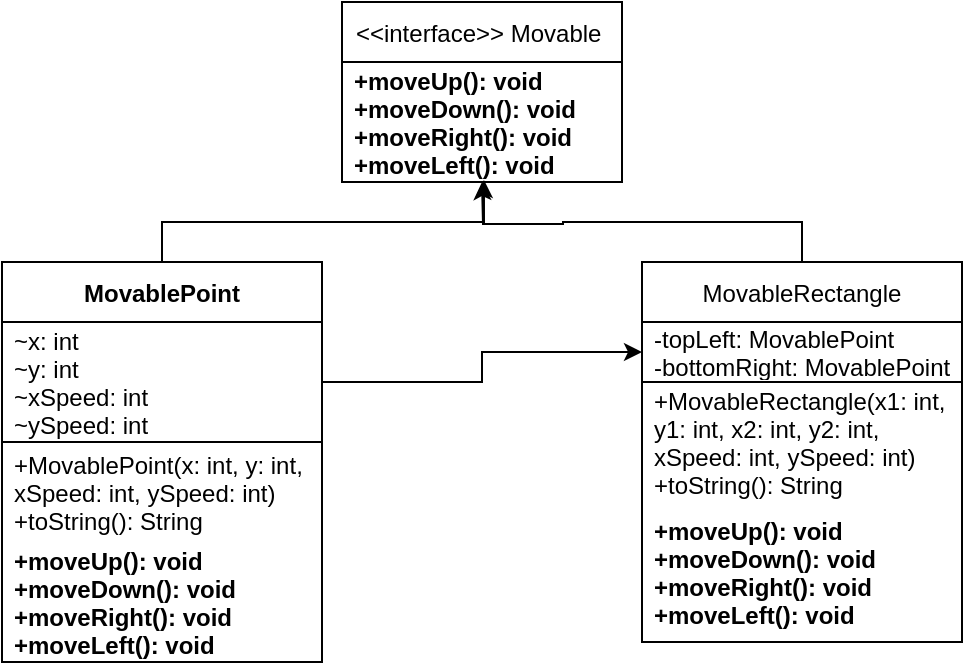 <mxfile version="20.4.1" type="github"><diagram id="xptNwdD5VYf8YLUjADB8" name="Страница 1"><mxGraphModel dx="625" dy="752" grid="1" gridSize="10" guides="1" tooltips="1" connect="1" arrows="1" fold="1" page="1" pageScale="1" pageWidth="827" pageHeight="1169" math="0" shadow="0"><root><mxCell id="0"/><mxCell id="1" parent="0"/><mxCell id="pQKYa_305ZdKGqiCjbgy-1" value="&lt;&lt;interface&gt;&gt; Movable " style="swimlane;fontStyle=0;childLayout=stackLayout;horizontal=1;startSize=30;horizontalStack=0;resizeParent=1;resizeParentMax=0;resizeLast=0;collapsible=1;marginBottom=0;" vertex="1" parent="1"><mxGeometry x="390" y="150" width="140" height="90" as="geometry"/></mxCell><mxCell id="pQKYa_305ZdKGqiCjbgy-2" value="+moveUp(): void&#10;+moveDown(): void&#10;+moveRight(): void&#10;+moveLeft(): void" style="text;strokeColor=none;fillColor=none;align=left;verticalAlign=middle;spacingLeft=4;spacingRight=4;overflow=hidden;points=[[0,0.5],[1,0.5]];portConstraint=eastwest;rotatable=0;fontStyle=1" vertex="1" parent="pQKYa_305ZdKGqiCjbgy-1"><mxGeometry y="30" width="140" height="60" as="geometry"/></mxCell><mxCell id="pQKYa_305ZdKGqiCjbgy-14" style="edgeStyle=orthogonalEdgeStyle;rounded=0;orthogonalLoop=1;jettySize=auto;html=1;entryX=0.507;entryY=0.983;entryDx=0;entryDy=0;entryPerimeter=0;" edge="1" parent="1" source="pQKYa_305ZdKGqiCjbgy-5" target="pQKYa_305ZdKGqiCjbgy-2"><mxGeometry relative="1" as="geometry"/></mxCell><mxCell id="pQKYa_305ZdKGqiCjbgy-5" value="MovablePoint" style="swimlane;fontStyle=1;childLayout=stackLayout;horizontal=1;startSize=30;horizontalStack=0;resizeParent=1;resizeParentMax=0;resizeLast=0;collapsible=1;marginBottom=0;" vertex="1" parent="1"><mxGeometry x="220" y="280" width="160" height="200" as="geometry"/></mxCell><mxCell id="pQKYa_305ZdKGqiCjbgy-6" value="~x: int&#10;~y: int&#10;~xSpeed: int&#10;~ySpeed: int" style="text;strokeColor=default;fillColor=none;align=left;verticalAlign=middle;spacingLeft=4;spacingRight=4;overflow=hidden;points=[[0,0.5],[1,0.5]];portConstraint=eastwest;rotatable=0;" vertex="1" parent="pQKYa_305ZdKGqiCjbgy-5"><mxGeometry y="30" width="160" height="60" as="geometry"/></mxCell><mxCell id="pQKYa_305ZdKGqiCjbgy-7" value="+MovablePoint(x: int, y: int, &#10;xSpeed: int, ySpeed: int)&#10;+toString(): String" style="text;strokeColor=none;fillColor=none;align=left;verticalAlign=middle;spacingLeft=4;spacingRight=4;overflow=hidden;points=[[0,0.5],[1,0.5]];portConstraint=eastwest;rotatable=0;fontStyle=0" vertex="1" parent="pQKYa_305ZdKGqiCjbgy-5"><mxGeometry y="90" width="160" height="50" as="geometry"/></mxCell><mxCell id="pQKYa_305ZdKGqiCjbgy-8" value="+moveUp(): void&#10;+moveDown(): void&#10;+moveRight(): void&#10;+moveLeft(): void" style="text;strokeColor=none;fillColor=none;align=left;verticalAlign=middle;spacingLeft=4;spacingRight=4;overflow=hidden;points=[[0,0.5],[1,0.5]];portConstraint=eastwest;rotatable=0;fontStyle=1" vertex="1" parent="pQKYa_305ZdKGqiCjbgy-5"><mxGeometry y="140" width="160" height="60" as="geometry"/></mxCell><mxCell id="pQKYa_305ZdKGqiCjbgy-15" style="edgeStyle=orthogonalEdgeStyle;rounded=0;orthogonalLoop=1;jettySize=auto;html=1;exitX=0.5;exitY=0;exitDx=0;exitDy=0;" edge="1" parent="1" source="pQKYa_305ZdKGqiCjbgy-9"><mxGeometry relative="1" as="geometry"><mxPoint x="460" y="240" as="targetPoint"/></mxGeometry></mxCell><mxCell id="pQKYa_305ZdKGqiCjbgy-9" value="MovableRectangle" style="swimlane;fontStyle=0;childLayout=stackLayout;horizontal=1;startSize=30;horizontalStack=0;resizeParent=1;resizeParentMax=0;resizeLast=0;collapsible=1;marginBottom=0;" vertex="1" parent="1"><mxGeometry x="540" y="280" width="160" height="190" as="geometry"/></mxCell><mxCell id="pQKYa_305ZdKGqiCjbgy-10" value="-topLeft: MovablePoint&#10;-bottomRight: MovablePoint" style="text;strokeColor=default;fillColor=none;align=left;verticalAlign=middle;spacingLeft=4;spacingRight=4;overflow=hidden;points=[[0,0.5],[1,0.5]];portConstraint=eastwest;rotatable=0;" vertex="1" parent="pQKYa_305ZdKGqiCjbgy-9"><mxGeometry y="30" width="160" height="30" as="geometry"/></mxCell><mxCell id="pQKYa_305ZdKGqiCjbgy-11" value="+MovableRectangle(x1: int, &#10;y1: int, x2: int, y2: int, &#10;xSpeed: int, ySpeed: int)&#10;+toString(): String" style="text;strokeColor=none;fillColor=none;align=left;verticalAlign=middle;spacingLeft=4;spacingRight=4;overflow=hidden;points=[[0,0.5],[1,0.5]];portConstraint=eastwest;rotatable=0;" vertex="1" parent="pQKYa_305ZdKGqiCjbgy-9"><mxGeometry y="60" width="160" height="60" as="geometry"/></mxCell><mxCell id="pQKYa_305ZdKGqiCjbgy-12" value="+moveUp(): void&#10;+moveDown(): void&#10;+moveRight(): void&#10;+moveLeft(): void" style="text;strokeColor=none;fillColor=none;align=left;verticalAlign=middle;spacingLeft=4;spacingRight=4;overflow=hidden;points=[[0,0.5],[1,0.5]];portConstraint=eastwest;rotatable=0;fontStyle=1" vertex="1" parent="pQKYa_305ZdKGqiCjbgy-9"><mxGeometry y="120" width="160" height="70" as="geometry"/></mxCell><mxCell id="pQKYa_305ZdKGqiCjbgy-13" style="edgeStyle=orthogonalEdgeStyle;rounded=0;orthogonalLoop=1;jettySize=auto;html=1;entryX=0;entryY=0.5;entryDx=0;entryDy=0;" edge="1" parent="1" source="pQKYa_305ZdKGqiCjbgy-6" target="pQKYa_305ZdKGqiCjbgy-10"><mxGeometry relative="1" as="geometry"/></mxCell></root></mxGraphModel></diagram></mxfile>